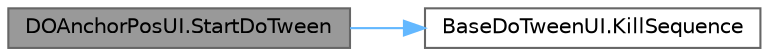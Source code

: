 digraph "DOAnchorPosUI.StartDoTween"
{
 // LATEX_PDF_SIZE
  bgcolor="transparent";
  edge [fontname=Helvetica,fontsize=10,labelfontname=Helvetica,labelfontsize=10];
  node [fontname=Helvetica,fontsize=10,shape=box,height=0.2,width=0.4];
  rankdir="LR";
  Node1 [id="Node000001",label="DOAnchorPosUI.StartDoTween",height=0.2,width=0.4,color="gray40", fillcolor="grey60", style="filled", fontcolor="black",tooltip=" "];
  Node1 -> Node2 [id="edge1_Node000001_Node000002",color="steelblue1",style="solid",tooltip=" "];
  Node2 [id="Node000002",label="BaseDoTweenUI.KillSequence",height=0.2,width=0.4,color="grey40", fillcolor="white", style="filled",URL="$class_base_do_tween_u_i.html#a1577262c2f5c66245c40a8ede168198f",tooltip=" "];
}
